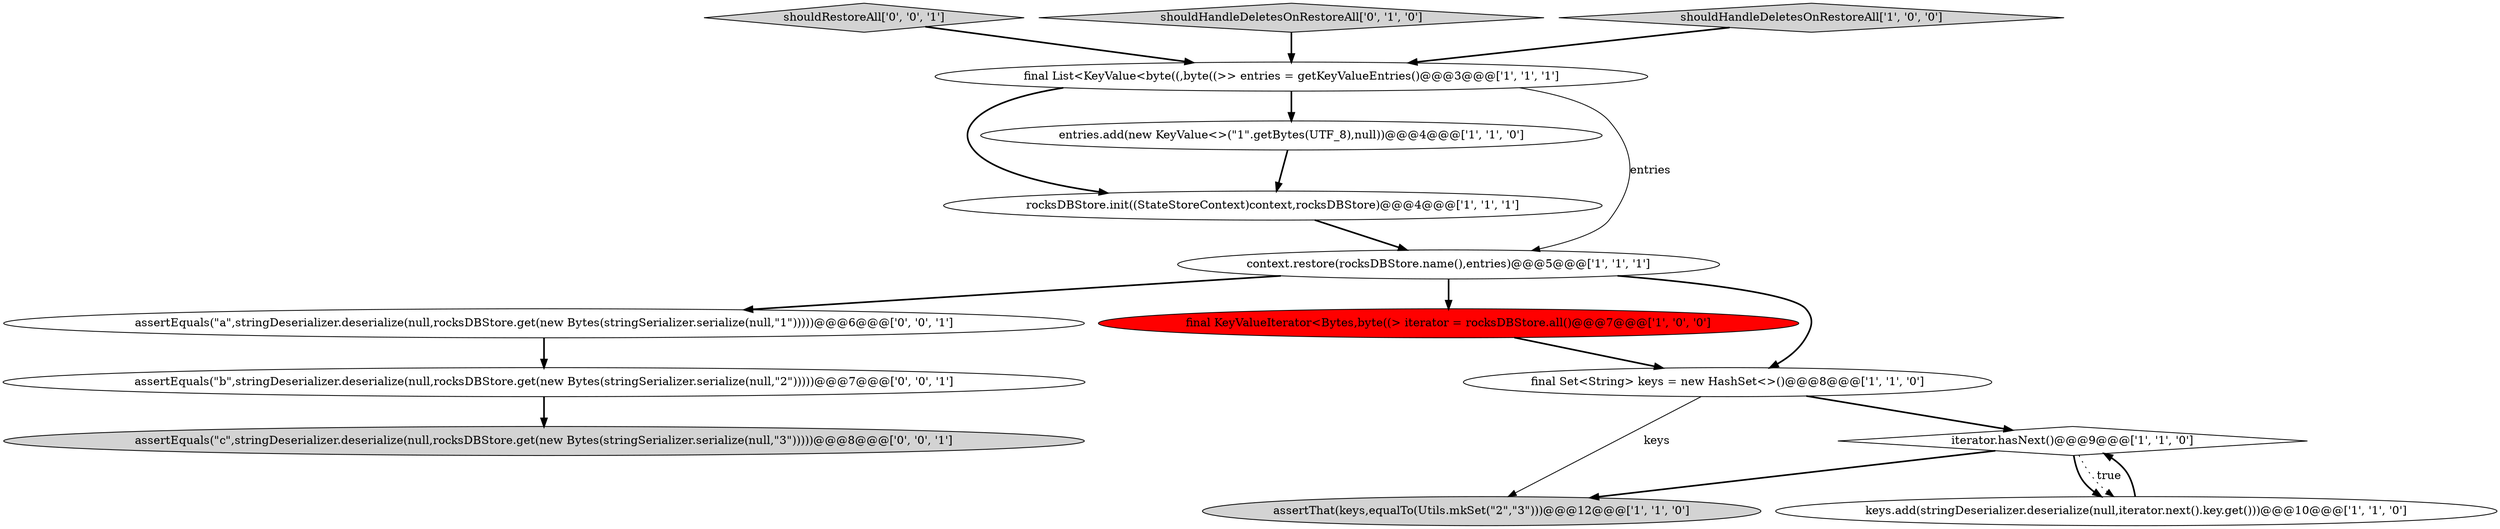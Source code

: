 digraph {
2 [style = filled, label = "rocksDBStore.init((StateStoreContext)context,rocksDBStore)@@@4@@@['1', '1', '1']", fillcolor = white, shape = ellipse image = "AAA0AAABBB1BBB"];
5 [style = filled, label = "context.restore(rocksDBStore.name(),entries)@@@5@@@['1', '1', '1']", fillcolor = white, shape = ellipse image = "AAA0AAABBB1BBB"];
14 [style = filled, label = "assertEquals(\"b\",stringDeserializer.deserialize(null,rocksDBStore.get(new Bytes(stringSerializer.serialize(null,\"2\")))))@@@7@@@['0', '0', '1']", fillcolor = white, shape = ellipse image = "AAA0AAABBB3BBB"];
1 [style = filled, label = "final List<KeyValue<byte((,byte((>> entries = getKeyValueEntries()@@@3@@@['1', '1', '1']", fillcolor = white, shape = ellipse image = "AAA0AAABBB1BBB"];
12 [style = filled, label = "assertEquals(\"c\",stringDeserializer.deserialize(null,rocksDBStore.get(new Bytes(stringSerializer.serialize(null,\"3\")))))@@@8@@@['0', '0', '1']", fillcolor = lightgray, shape = ellipse image = "AAA0AAABBB3BBB"];
4 [style = filled, label = "assertThat(keys,equalTo(Utils.mkSet(\"2\",\"3\")))@@@12@@@['1', '1', '0']", fillcolor = lightgray, shape = ellipse image = "AAA0AAABBB1BBB"];
11 [style = filled, label = "assertEquals(\"a\",stringDeserializer.deserialize(null,rocksDBStore.get(new Bytes(stringSerializer.serialize(null,\"1\")))))@@@6@@@['0', '0', '1']", fillcolor = white, shape = ellipse image = "AAA0AAABBB3BBB"];
3 [style = filled, label = "entries.add(new KeyValue<>(\"1\".getBytes(UTF_8),null))@@@4@@@['1', '1', '0']", fillcolor = white, shape = ellipse image = "AAA0AAABBB1BBB"];
9 [style = filled, label = "keys.add(stringDeserializer.deserialize(null,iterator.next().key.get()))@@@10@@@['1', '1', '0']", fillcolor = white, shape = ellipse image = "AAA0AAABBB1BBB"];
8 [style = filled, label = "final Set<String> keys = new HashSet<>()@@@8@@@['1', '1', '0']", fillcolor = white, shape = ellipse image = "AAA0AAABBB1BBB"];
13 [style = filled, label = "shouldRestoreAll['0', '0', '1']", fillcolor = lightgray, shape = diamond image = "AAA0AAABBB3BBB"];
10 [style = filled, label = "shouldHandleDeletesOnRestoreAll['0', '1', '0']", fillcolor = lightgray, shape = diamond image = "AAA0AAABBB2BBB"];
7 [style = filled, label = "final KeyValueIterator<Bytes,byte((> iterator = rocksDBStore.all()@@@7@@@['1', '0', '0']", fillcolor = red, shape = ellipse image = "AAA1AAABBB1BBB"];
6 [style = filled, label = "shouldHandleDeletesOnRestoreAll['1', '0', '0']", fillcolor = lightgray, shape = diamond image = "AAA0AAABBB1BBB"];
0 [style = filled, label = "iterator.hasNext()@@@9@@@['1', '1', '0']", fillcolor = white, shape = diamond image = "AAA0AAABBB1BBB"];
1->3 [style = bold, label=""];
8->0 [style = bold, label=""];
5->7 [style = bold, label=""];
6->1 [style = bold, label=""];
5->8 [style = bold, label=""];
0->9 [style = bold, label=""];
1->2 [style = bold, label=""];
5->11 [style = bold, label=""];
9->0 [style = bold, label=""];
3->2 [style = bold, label=""];
1->5 [style = solid, label="entries"];
10->1 [style = bold, label=""];
7->8 [style = bold, label=""];
0->4 [style = bold, label=""];
11->14 [style = bold, label=""];
0->9 [style = dotted, label="true"];
14->12 [style = bold, label=""];
13->1 [style = bold, label=""];
2->5 [style = bold, label=""];
8->4 [style = solid, label="keys"];
}
